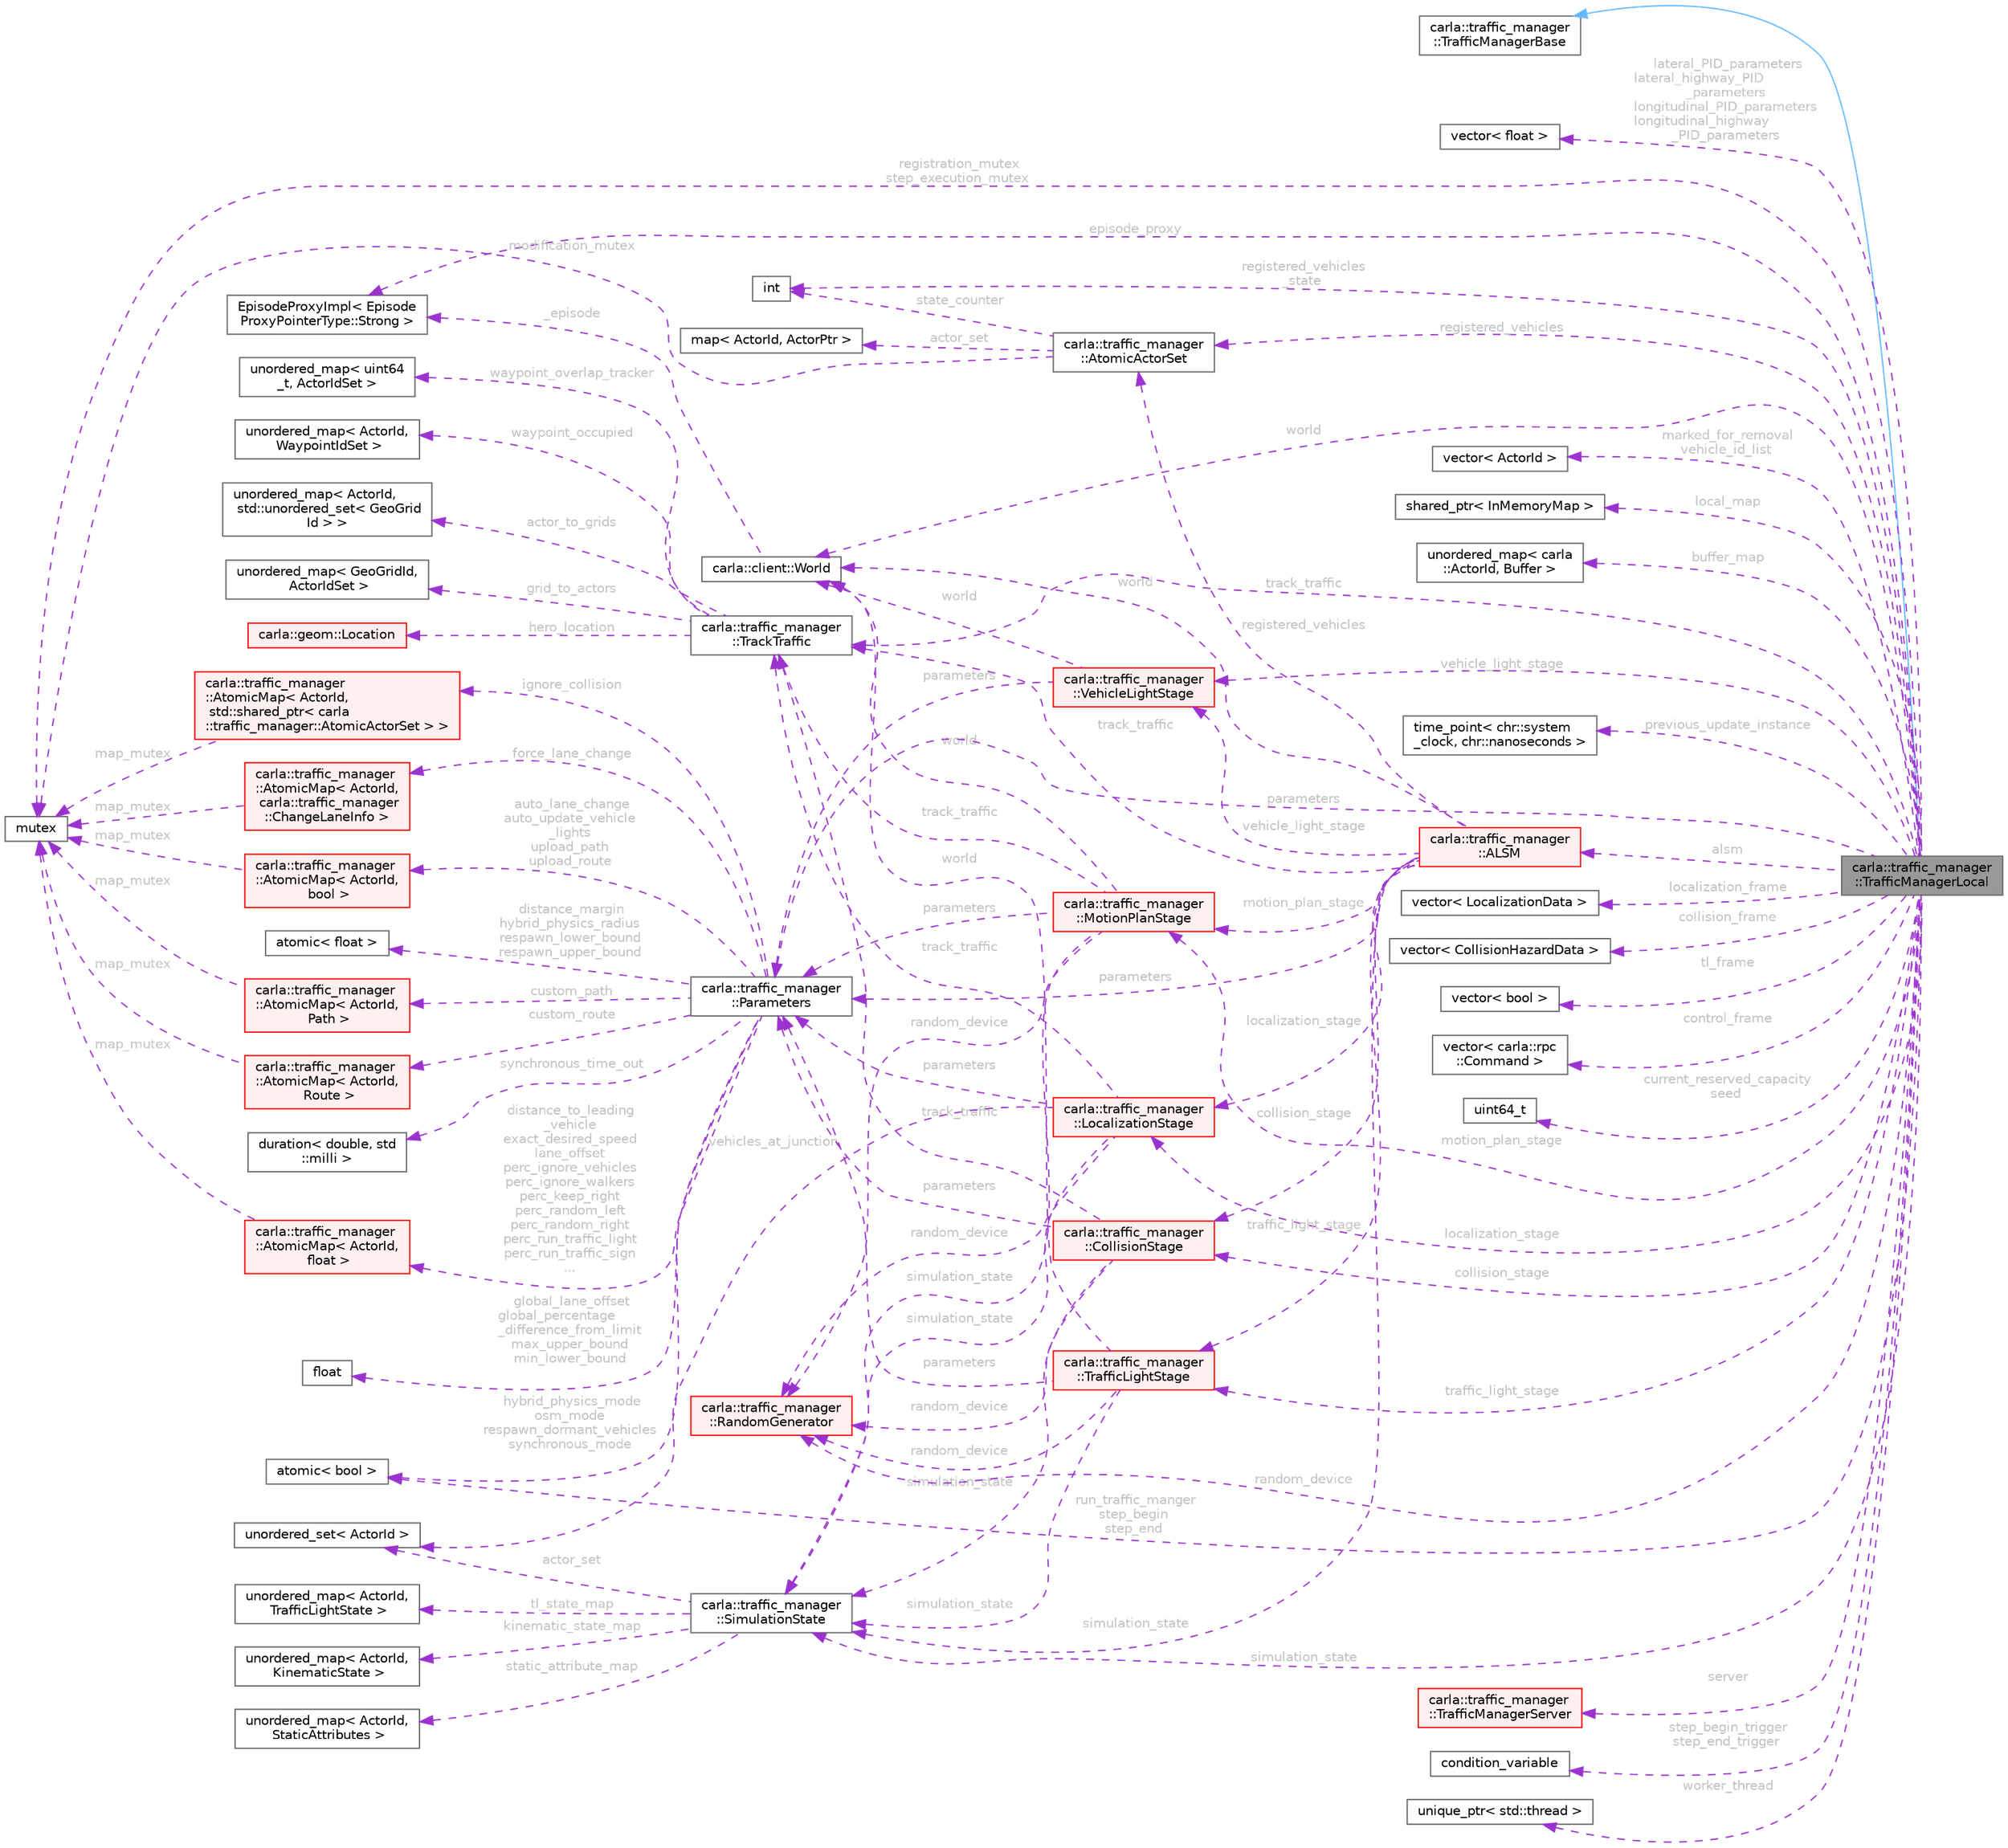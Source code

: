 digraph "carla::traffic_manager::TrafficManagerLocal"
{
 // INTERACTIVE_SVG=YES
 // LATEX_PDF_SIZE
  bgcolor="transparent";
  edge [fontname=Helvetica,fontsize=10,labelfontname=Helvetica,labelfontsize=10];
  node [fontname=Helvetica,fontsize=10,shape=box,height=0.2,width=0.4];
  rankdir="LR";
  Node1 [id="Node000001",label="carla::traffic_manager\l::TrafficManagerLocal",height=0.2,width=0.4,color="gray40", fillcolor="grey60", style="filled", fontcolor="black",tooltip="The function of this class is to integrate all the various stages of the traffic manager appropriatel..."];
  Node2 -> Node1 [id="edge1_Node000001_Node000002",dir="back",color="steelblue1",style="solid",tooltip=" "];
  Node2 [id="Node000002",label="carla::traffic_manager\l::TrafficManagerBase",height=0.2,width=0.4,color="gray40", fillcolor="white", style="filled",URL="$dc/d92/classcarla_1_1traffic__manager_1_1TrafficManagerBase.html",tooltip="The function of this class is to integrate all the various stages of the traffic manager appropriatel..."];
  Node3 -> Node1 [id="edge2_Node000001_Node000003",dir="back",color="darkorchid3",style="dashed",tooltip=" ",label=" lateral_PID_parameters\nlateral_highway_PID\l_parameters\nlongitudinal_PID_parameters\nlongitudinal_highway\l_PID_parameters",fontcolor="grey" ];
  Node3 [id="Node000003",label="vector\< float \>",height=0.2,width=0.4,color="gray40", fillcolor="white", style="filled",tooltip=" "];
  Node4 -> Node1 [id="edge3_Node000001_Node000004",dir="back",color="darkorchid3",style="dashed",tooltip=" ",label=" episode_proxy",fontcolor="grey" ];
  Node4 [id="Node000004",label="EpisodeProxyImpl\< Episode\lProxyPointerType::Strong \>",height=0.2,width=0.4,color="gray40", fillcolor="white", style="filled",tooltip=" "];
  Node5 -> Node1 [id="edge4_Node000001_Node000005",dir="back",color="darkorchid3",style="dashed",tooltip=" ",label=" world",fontcolor="grey" ];
  Node5 [id="Node000005",label="carla::client::World",height=0.2,width=0.4,color="gray40", fillcolor="white", style="filled",URL="$db/d1f/classcarla_1_1client_1_1World.html",tooltip=" "];
  Node4 -> Node5 [id="edge5_Node000005_Node000004",dir="back",color="darkorchid3",style="dashed",tooltip=" ",label=" _episode",fontcolor="grey" ];
  Node6 -> Node1 [id="edge6_Node000001_Node000006",dir="back",color="darkorchid3",style="dashed",tooltip=" ",label=" registered_vehicles",fontcolor="grey" ];
  Node6 [id="Node000006",label="carla::traffic_manager\l::AtomicActorSet",height=0.2,width=0.4,color="gray40", fillcolor="white", style="filled",URL="$d6/d8c/classcarla_1_1traffic__manager_1_1AtomicActorSet.html",tooltip=" "];
  Node7 -> Node6 [id="edge7_Node000006_Node000007",dir="back",color="darkorchid3",style="dashed",tooltip=" ",label=" modification_mutex",fontcolor="grey" ];
  Node7 [id="Node000007",label="mutex",height=0.2,width=0.4,color="gray40", fillcolor="white", style="filled",tooltip=" "];
  Node8 -> Node6 [id="edge8_Node000006_Node000008",dir="back",color="darkorchid3",style="dashed",tooltip=" ",label=" actor_set",fontcolor="grey" ];
  Node8 [id="Node000008",label="map\< ActorId, ActorPtr \>",height=0.2,width=0.4,color="gray40", fillcolor="white", style="filled",tooltip=" "];
  Node9 -> Node6 [id="edge9_Node000006_Node000009",dir="back",color="darkorchid3",style="dashed",tooltip=" ",label=" state_counter",fontcolor="grey" ];
  Node9 [id="Node000009",label="int",height=0.2,width=0.4,color="gray40", fillcolor="white", style="filled",tooltip=" "];
  Node9 -> Node1 [id="edge10_Node000001_Node000009",dir="back",color="darkorchid3",style="dashed",tooltip=" ",label=" registered_vehicles\l_state",fontcolor="grey" ];
  Node10 -> Node1 [id="edge11_Node000001_Node000010",dir="back",color="darkorchid3",style="dashed",tooltip=" ",label=" marked_for_removal\nvehicle_id_list",fontcolor="grey" ];
  Node10 [id="Node000010",label="vector\< ActorId \>",height=0.2,width=0.4,color="gray40", fillcolor="white", style="filled",tooltip=" "];
  Node11 -> Node1 [id="edge12_Node000001_Node000011",dir="back",color="darkorchid3",style="dashed",tooltip=" ",label=" local_map",fontcolor="grey" ];
  Node11 [id="Node000011",label="shared_ptr\< InMemoryMap \>",height=0.2,width=0.4,color="gray40", fillcolor="white", style="filled",tooltip=" "];
  Node12 -> Node1 [id="edge13_Node000001_Node000012",dir="back",color="darkorchid3",style="dashed",tooltip=" ",label=" buffer_map",fontcolor="grey" ];
  Node12 [id="Node000012",label="unordered_map\< carla\l::ActorId, Buffer \>",height=0.2,width=0.4,color="gray40", fillcolor="white", style="filled",tooltip=" "];
  Node13 -> Node1 [id="edge14_Node000001_Node000013",dir="back",color="darkorchid3",style="dashed",tooltip=" ",label=" track_traffic",fontcolor="grey" ];
  Node13 [id="Node000013",label="carla::traffic_manager\l::TrackTraffic",height=0.2,width=0.4,color="gray40", fillcolor="white", style="filled",URL="$d2/d36/classcarla_1_1traffic__manager_1_1TrackTraffic.html",tooltip=" "];
  Node14 -> Node13 [id="edge15_Node000013_Node000014",dir="back",color="darkorchid3",style="dashed",tooltip=" ",label=" waypoint_overlap_tracker",fontcolor="grey" ];
  Node14 [id="Node000014",label="unordered_map\< uint64\l_t, ActorIdSet \>",height=0.2,width=0.4,color="gray40", fillcolor="white", style="filled",tooltip=" "];
  Node15 -> Node13 [id="edge16_Node000013_Node000015",dir="back",color="darkorchid3",style="dashed",tooltip=" ",label=" waypoint_occupied",fontcolor="grey" ];
  Node15 [id="Node000015",label="unordered_map\< ActorId,\l WaypointIdSet \>",height=0.2,width=0.4,color="gray40", fillcolor="white", style="filled",tooltip=" "];
  Node16 -> Node13 [id="edge17_Node000013_Node000016",dir="back",color="darkorchid3",style="dashed",tooltip=" ",label=" actor_to_grids",fontcolor="grey" ];
  Node16 [id="Node000016",label="unordered_map\< ActorId,\l std::unordered_set\< GeoGrid\lId \> \>",height=0.2,width=0.4,color="gray40", fillcolor="white", style="filled",tooltip=" "];
  Node17 -> Node13 [id="edge18_Node000013_Node000017",dir="back",color="darkorchid3",style="dashed",tooltip=" ",label=" grid_to_actors",fontcolor="grey" ];
  Node17 [id="Node000017",label="unordered_map\< GeoGridId,\l ActorIdSet \>",height=0.2,width=0.4,color="gray40", fillcolor="white", style="filled",tooltip=" "];
  Node18 -> Node13 [id="edge19_Node000013_Node000018",dir="back",color="darkorchid3",style="dashed",tooltip=" ",label=" hero_location",fontcolor="grey" ];
  Node18 [id="Node000018",label="carla::geom::Location",height=0.2,width=0.4,color="red", fillcolor="#FFF0F0", style="filled",URL="$de/d23/classcarla_1_1geom_1_1Location.html",tooltip=" "];
  Node21 -> Node1 [id="edge20_Node000001_Node000021",dir="back",color="darkorchid3",style="dashed",tooltip=" ",label=" simulation_state",fontcolor="grey" ];
  Node21 [id="Node000021",label="carla::traffic_manager\l::SimulationState",height=0.2,width=0.4,color="gray40", fillcolor="white", style="filled",URL="$d9/d2b/classcarla_1_1traffic__manager_1_1SimulationState.html",tooltip="This class holds the state of all the vehicles in the simlation."];
  Node22 -> Node21 [id="edge21_Node000021_Node000022",dir="back",color="darkorchid3",style="dashed",tooltip=" ",label=" actor_set",fontcolor="grey" ];
  Node22 [id="Node000022",label="unordered_set\< ActorId \>",height=0.2,width=0.4,color="gray40", fillcolor="white", style="filled",tooltip=" "];
  Node23 -> Node21 [id="edge22_Node000021_Node000023",dir="back",color="darkorchid3",style="dashed",tooltip=" ",label=" kinematic_state_map",fontcolor="grey" ];
  Node23 [id="Node000023",label="unordered_map\< ActorId,\l KinematicState \>",height=0.2,width=0.4,color="gray40", fillcolor="white", style="filled",tooltip=" "];
  Node24 -> Node21 [id="edge23_Node000021_Node000024",dir="back",color="darkorchid3",style="dashed",tooltip=" ",label=" static_attribute_map",fontcolor="grey" ];
  Node24 [id="Node000024",label="unordered_map\< ActorId,\l StaticAttributes \>",height=0.2,width=0.4,color="gray40", fillcolor="white", style="filled",tooltip=" "];
  Node25 -> Node21 [id="edge24_Node000021_Node000025",dir="back",color="darkorchid3",style="dashed",tooltip=" ",label=" tl_state_map",fontcolor="grey" ];
  Node25 [id="Node000025",label="unordered_map\< ActorId,\l TrafficLightState \>",height=0.2,width=0.4,color="gray40", fillcolor="white", style="filled",tooltip=" "];
  Node26 -> Node1 [id="edge25_Node000001_Node000026",dir="back",color="darkorchid3",style="dashed",tooltip=" ",label=" previous_update_instance",fontcolor="grey" ];
  Node26 [id="Node000026",label="time_point\< chr::system\l_clock, chr::nanoseconds \>",height=0.2,width=0.4,color="gray40", fillcolor="white", style="filled",tooltip=" "];
  Node27 -> Node1 [id="edge26_Node000001_Node000027",dir="back",color="darkorchid3",style="dashed",tooltip=" ",label=" parameters",fontcolor="grey" ];
  Node27 [id="Node000027",label="carla::traffic_manager\l::Parameters",height=0.2,width=0.4,color="gray40", fillcolor="white", style="filled",URL="$d6/ddb/classcarla_1_1traffic__manager_1_1Parameters.html",tooltip=" "];
  Node28 -> Node27 [id="edge27_Node000027_Node000028",dir="back",color="darkorchid3",style="dashed",tooltip=" ",label=" distance_to_leading\l_vehicle\nexact_desired_speed\nlane_offset\nperc_ignore_vehicles\nperc_ignore_walkers\nperc_keep_right\nperc_random_left\nperc_random_right\nperc_run_traffic_light\nperc_run_traffic_sign\n...",fontcolor="grey" ];
  Node28 [id="Node000028",label="carla::traffic_manager\l::AtomicMap\< ActorId,\l float \>",height=0.2,width=0.4,color="red", fillcolor="#FFF0F0", style="filled",URL="$d7/d02/classcarla_1_1traffic__manager_1_1AtomicMap.html",tooltip=" "];
  Node7 -> Node28 [id="edge28_Node000028_Node000007",dir="back",color="darkorchid3",style="dashed",tooltip=" ",label=" map_mutex",fontcolor="grey" ];
  Node20 -> Node27 [id="edge29_Node000027_Node000020",dir="back",color="darkorchid3",style="dashed",tooltip=" ",label=" global_lane_offset\nglobal_percentage\l_difference_from_limit\nmax_upper_bound\nmin_lower_bound",fontcolor="grey" ];
  Node20 [id="Node000020",label="float",height=0.2,width=0.4,color="gray40", fillcolor="white", style="filled",tooltip=" "];
  Node32 -> Node27 [id="edge30_Node000027_Node000032",dir="back",color="darkorchid3",style="dashed",tooltip=" ",label=" ignore_collision",fontcolor="grey" ];
  Node32 [id="Node000032",label="carla::traffic_manager\l::AtomicMap\< ActorId,\l std::shared_ptr\< carla\l::traffic_manager::AtomicActorSet \> \>",height=0.2,width=0.4,color="red", fillcolor="#FFF0F0", style="filled",URL="$d7/d02/classcarla_1_1traffic__manager_1_1AtomicMap.html",tooltip=" "];
  Node7 -> Node32 [id="edge31_Node000032_Node000007",dir="back",color="darkorchid3",style="dashed",tooltip=" ",label=" map_mutex",fontcolor="grey" ];
  Node34 -> Node27 [id="edge32_Node000027_Node000034",dir="back",color="darkorchid3",style="dashed",tooltip=" ",label=" force_lane_change",fontcolor="grey" ];
  Node34 [id="Node000034",label="carla::traffic_manager\l::AtomicMap\< ActorId,\l carla::traffic_manager\l::ChangeLaneInfo \>",height=0.2,width=0.4,color="red", fillcolor="#FFF0F0", style="filled",URL="$d7/d02/classcarla_1_1traffic__manager_1_1AtomicMap.html",tooltip=" "];
  Node7 -> Node34 [id="edge33_Node000034_Node000007",dir="back",color="darkorchid3",style="dashed",tooltip=" ",label=" map_mutex",fontcolor="grey" ];
  Node36 -> Node27 [id="edge34_Node000027_Node000036",dir="back",color="darkorchid3",style="dashed",tooltip=" ",label=" auto_lane_change\nauto_update_vehicle\l_lights\nupload_path\nupload_route",fontcolor="grey" ];
  Node36 [id="Node000036",label="carla::traffic_manager\l::AtomicMap\< ActorId,\l bool \>",height=0.2,width=0.4,color="red", fillcolor="#FFF0F0", style="filled",URL="$d7/d02/classcarla_1_1traffic__manager_1_1AtomicMap.html",tooltip=" "];
  Node7 -> Node36 [id="edge35_Node000036_Node000007",dir="back",color="darkorchid3",style="dashed",tooltip=" ",label=" map_mutex",fontcolor="grey" ];
  Node38 -> Node27 [id="edge36_Node000027_Node000038",dir="back",color="darkorchid3",style="dashed",tooltip=" ",label=" hybrid_physics_mode\nosm_mode\nrespawn_dormant_vehicles\nsynchronous_mode",fontcolor="grey" ];
  Node38 [id="Node000038",label="atomic\< bool \>",height=0.2,width=0.4,color="gray40", fillcolor="white", style="filled",tooltip=" "];
  Node39 -> Node27 [id="edge37_Node000027_Node000039",dir="back",color="darkorchid3",style="dashed",tooltip=" ",label=" distance_margin\nhybrid_physics_radius\nrespawn_lower_bound\nrespawn_upper_bound",fontcolor="grey" ];
  Node39 [id="Node000039",label="atomic\< float \>",height=0.2,width=0.4,color="gray40", fillcolor="white", style="filled",tooltip=" "];
  Node40 -> Node27 [id="edge38_Node000027_Node000040",dir="back",color="darkorchid3",style="dashed",tooltip=" ",label=" custom_path",fontcolor="grey" ];
  Node40 [id="Node000040",label="carla::traffic_manager\l::AtomicMap\< ActorId,\l Path \>",height=0.2,width=0.4,color="red", fillcolor="#FFF0F0", style="filled",URL="$d7/d02/classcarla_1_1traffic__manager_1_1AtomicMap.html",tooltip=" "];
  Node7 -> Node40 [id="edge39_Node000040_Node000007",dir="back",color="darkorchid3",style="dashed",tooltip=" ",label=" map_mutex",fontcolor="grey" ];
  Node42 -> Node27 [id="edge40_Node000027_Node000042",dir="back",color="darkorchid3",style="dashed",tooltip=" ",label=" custom_route",fontcolor="grey" ];
  Node42 [id="Node000042",label="carla::traffic_manager\l::AtomicMap\< ActorId,\l Route \>",height=0.2,width=0.4,color="red", fillcolor="#FFF0F0", style="filled",URL="$d7/d02/classcarla_1_1traffic__manager_1_1AtomicMap.html",tooltip=" "];
  Node7 -> Node42 [id="edge41_Node000042_Node000007",dir="back",color="darkorchid3",style="dashed",tooltip=" ",label=" map_mutex",fontcolor="grey" ];
  Node44 -> Node27 [id="edge42_Node000027_Node000044",dir="back",color="darkorchid3",style="dashed",tooltip=" ",label=" synchronous_time_out",fontcolor="grey" ];
  Node44 [id="Node000044",label="duration\< double, std\l::milli \>",height=0.2,width=0.4,color="gray40", fillcolor="white", style="filled",tooltip=" "];
  Node45 -> Node1 [id="edge43_Node000001_Node000045",dir="back",color="darkorchid3",style="dashed",tooltip=" ",label=" localization_frame",fontcolor="grey" ];
  Node45 [id="Node000045",label="vector\< LocalizationData \>",height=0.2,width=0.4,color="gray40", fillcolor="white", style="filled",tooltip=" "];
  Node46 -> Node1 [id="edge44_Node000001_Node000046",dir="back",color="darkorchid3",style="dashed",tooltip=" ",label=" collision_frame",fontcolor="grey" ];
  Node46 [id="Node000046",label="vector\< CollisionHazardData \>",height=0.2,width=0.4,color="gray40", fillcolor="white", style="filled",tooltip=" "];
  Node47 -> Node1 [id="edge45_Node000001_Node000047",dir="back",color="darkorchid3",style="dashed",tooltip=" ",label=" tl_frame",fontcolor="grey" ];
  Node47 [id="Node000047",label="vector\< bool \>",height=0.2,width=0.4,color="gray40", fillcolor="white", style="filled",tooltip=" "];
  Node48 -> Node1 [id="edge46_Node000001_Node000048",dir="back",color="darkorchid3",style="dashed",tooltip=" ",label=" control_frame",fontcolor="grey" ];
  Node48 [id="Node000048",label="vector\< carla::rpc\l::Command \>",height=0.2,width=0.4,color="gray40", fillcolor="white", style="filled",tooltip=" "];
  Node49 -> Node1 [id="edge47_Node000001_Node000049",dir="back",color="darkorchid3",style="dashed",tooltip=" ",label=" current_reserved_capacity\nseed",fontcolor="grey" ];
  Node49 [id="Node000049",label="uint64_t",height=0.2,width=0.4,color="gray40", fillcolor="white", style="filled",tooltip=" "];
  Node50 -> Node1 [id="edge48_Node000001_Node000050",dir="back",color="darkorchid3",style="dashed",tooltip=" ",label=" localization_stage",fontcolor="grey" ];
  Node50 [id="Node000050",label="carla::traffic_manager\l::LocalizationStage",height=0.2,width=0.4,color="red", fillcolor="#FFF0F0", style="filled",URL="$d6/da2/classcarla_1_1traffic__manager_1_1LocalizationStage.html",tooltip="This class has functionality to maintain a horizon of waypoints ahead of the vehicle for it to follow..."];
  Node21 -> Node50 [id="edge49_Node000050_Node000021",dir="back",color="darkorchid3",style="dashed",tooltip=" ",label=" simulation_state",fontcolor="grey" ];
  Node13 -> Node50 [id="edge50_Node000050_Node000013",dir="back",color="darkorchid3",style="dashed",tooltip=" ",label=" track_traffic",fontcolor="grey" ];
  Node27 -> Node50 [id="edge51_Node000050_Node000027",dir="back",color="darkorchid3",style="dashed",tooltip=" ",label=" parameters",fontcolor="grey" ];
  Node22 -> Node50 [id="edge52_Node000050_Node000022",dir="back",color="darkorchid3",style="dashed",tooltip=" ",label=" vehicles_at_junction",fontcolor="grey" ];
  Node59 -> Node50 [id="edge53_Node000050_Node000059",dir="back",color="darkorchid3",style="dashed",tooltip=" ",label=" random_device",fontcolor="grey" ];
  Node59 [id="Node000059",label="carla::traffic_manager\l::RandomGenerator",height=0.2,width=0.4,color="red", fillcolor="#FFF0F0", style="filled",URL="$d2/df0/classcarla_1_1traffic__manager_1_1RandomGenerator.html",tooltip=" "];
  Node62 -> Node1 [id="edge54_Node000001_Node000062",dir="back",color="darkorchid3",style="dashed",tooltip=" ",label=" collision_stage",fontcolor="grey" ];
  Node62 [id="Node000062",label="carla::traffic_manager\l::CollisionStage",height=0.2,width=0.4,color="red", fillcolor="#FFF0F0", style="filled",URL="$d1/d26/classcarla_1_1traffic__manager_1_1CollisionStage.html",tooltip="This class has functionality to detect potential collision with a nearby actor."];
  Node21 -> Node62 [id="edge55_Node000062_Node000021",dir="back",color="darkorchid3",style="dashed",tooltip=" ",label=" simulation_state",fontcolor="grey" ];
  Node13 -> Node62 [id="edge56_Node000062_Node000013",dir="back",color="darkorchid3",style="dashed",tooltip=" ",label=" track_traffic",fontcolor="grey" ];
  Node27 -> Node62 [id="edge57_Node000062_Node000027",dir="back",color="darkorchid3",style="dashed",tooltip=" ",label=" parameters",fontcolor="grey" ];
  Node59 -> Node62 [id="edge58_Node000062_Node000059",dir="back",color="darkorchid3",style="dashed",tooltip=" ",label=" random_device",fontcolor="grey" ];
  Node68 -> Node1 [id="edge59_Node000001_Node000068",dir="back",color="darkorchid3",style="dashed",tooltip=" ",label=" traffic_light_stage",fontcolor="grey" ];
  Node68 [id="Node000068",label="carla::traffic_manager\l::TrafficLightStage",height=0.2,width=0.4,color="red", fillcolor="#FFF0F0", style="filled",URL="$d5/db3/classcarla_1_1traffic__manager_1_1TrafficLightStage.html",tooltip="This class has functionality for responding to traffic lights and managing entry into non-signalized ..."];
  Node21 -> Node68 [id="edge60_Node000068_Node000021",dir="back",color="darkorchid3",style="dashed",tooltip=" ",label=" simulation_state",fontcolor="grey" ];
  Node27 -> Node68 [id="edge61_Node000068_Node000027",dir="back",color="darkorchid3",style="dashed",tooltip=" ",label=" parameters",fontcolor="grey" ];
  Node5 -> Node68 [id="edge62_Node000068_Node000005",dir="back",color="darkorchid3",style="dashed",tooltip=" ",label=" world",fontcolor="grey" ];
  Node59 -> Node68 [id="edge63_Node000068_Node000059",dir="back",color="darkorchid3",style="dashed",tooltip=" ",label=" random_device",fontcolor="grey" ];
  Node76 -> Node1 [id="edge64_Node000001_Node000076",dir="back",color="darkorchid3",style="dashed",tooltip=" ",label=" motion_plan_stage",fontcolor="grey" ];
  Node76 [id="Node000076",label="carla::traffic_manager\l::MotionPlanStage",height=0.2,width=0.4,color="red", fillcolor="#FFF0F0", style="filled",URL="$dd/df9/classcarla_1_1traffic__manager_1_1MotionPlanStage.html",tooltip=" "];
  Node21 -> Node76 [id="edge65_Node000076_Node000021",dir="back",color="darkorchid3",style="dashed",tooltip=" ",label=" simulation_state",fontcolor="grey" ];
  Node27 -> Node76 [id="edge66_Node000076_Node000027",dir="back",color="darkorchid3",style="dashed",tooltip=" ",label=" parameters",fontcolor="grey" ];
  Node13 -> Node76 [id="edge67_Node000076_Node000013",dir="back",color="darkorchid3",style="dashed",tooltip=" ",label=" track_traffic",fontcolor="grey" ];
  Node5 -> Node76 [id="edge68_Node000076_Node000005",dir="back",color="darkorchid3",style="dashed",tooltip=" ",label=" world",fontcolor="grey" ];
  Node59 -> Node76 [id="edge69_Node000076_Node000059",dir="back",color="darkorchid3",style="dashed",tooltip=" ",label=" random_device",fontcolor="grey" ];
  Node83 -> Node1 [id="edge70_Node000001_Node000083",dir="back",color="darkorchid3",style="dashed",tooltip=" ",label=" vehicle_light_stage",fontcolor="grey" ];
  Node83 [id="Node000083",label="carla::traffic_manager\l::VehicleLightStage",height=0.2,width=0.4,color="red", fillcolor="#FFF0F0", style="filled",URL="$dd/de2/classcarla_1_1traffic__manager_1_1VehicleLightStage.html",tooltip="This class has functionality for turning on/off the vehicle lights according to the current vehicle s..."];
  Node27 -> Node83 [id="edge71_Node000083_Node000027",dir="back",color="darkorchid3",style="dashed",tooltip=" ",label=" parameters",fontcolor="grey" ];
  Node5 -> Node83 [id="edge72_Node000083_Node000005",dir="back",color="darkorchid3",style="dashed",tooltip=" ",label=" world",fontcolor="grey" ];
  Node86 -> Node1 [id="edge73_Node000001_Node000086",dir="back",color="darkorchid3",style="dashed",tooltip=" ",label=" alsm",fontcolor="grey" ];
  Node86 [id="Node000086",label="carla::traffic_manager\l::ALSM",height=0.2,width=0.4,color="red", fillcolor="#FFF0F0", style="filled",URL="$d2/d75/classcarla_1_1traffic__manager_1_1ALSM.html",tooltip="ALSM: Agent Lifecycle and State Managerment This class has functionality to update the local cache of..."];
  Node6 -> Node86 [id="edge74_Node000086_Node000006",dir="back",color="darkorchid3",style="dashed",tooltip=" ",label=" registered_vehicles",fontcolor="grey" ];
  Node13 -> Node86 [id="edge75_Node000086_Node000013",dir="back",color="darkorchid3",style="dashed",tooltip=" ",label=" track_traffic",fontcolor="grey" ];
  Node27 -> Node86 [id="edge76_Node000086_Node000027",dir="back",color="darkorchid3",style="dashed",tooltip=" ",label=" parameters",fontcolor="grey" ];
  Node5 -> Node86 [id="edge77_Node000086_Node000005",dir="back",color="darkorchid3",style="dashed",tooltip=" ",label=" world",fontcolor="grey" ];
  Node21 -> Node86 [id="edge78_Node000086_Node000021",dir="back",color="darkorchid3",style="dashed",tooltip=" ",label=" simulation_state",fontcolor="grey" ];
  Node50 -> Node86 [id="edge79_Node000086_Node000050",dir="back",color="darkorchid3",style="dashed",tooltip=" ",label=" localization_stage",fontcolor="grey" ];
  Node62 -> Node86 [id="edge80_Node000086_Node000062",dir="back",color="darkorchid3",style="dashed",tooltip=" ",label=" collision_stage",fontcolor="grey" ];
  Node68 -> Node86 [id="edge81_Node000086_Node000068",dir="back",color="darkorchid3",style="dashed",tooltip=" ",label=" traffic_light_stage",fontcolor="grey" ];
  Node76 -> Node86 [id="edge82_Node000086_Node000076",dir="back",color="darkorchid3",style="dashed",tooltip=" ",label=" motion_plan_stage",fontcolor="grey" ];
  Node83 -> Node86 [id="edge83_Node000086_Node000083",dir="back",color="darkorchid3",style="dashed",tooltip=" ",label=" vehicle_light_stage",fontcolor="grey" ];
  Node89 -> Node1 [id="edge84_Node000001_Node000089",dir="back",color="darkorchid3",style="dashed",tooltip=" ",label=" server",fontcolor="grey" ];
  Node89 [id="Node000089",label="carla::traffic_manager\l::TrafficManagerServer",height=0.2,width=0.4,color="red", fillcolor="#FFF0F0", style="filled",URL="$db/d80/classcarla_1_1traffic__manager_1_1TrafficManagerServer.html",tooltip=" "];
  Node38 -> Node1 [id="edge85_Node000001_Node000038",dir="back",color="darkorchid3",style="dashed",tooltip=" ",label=" run_traffic_manger\nstep_begin\nstep_end",fontcolor="grey" ];
  Node7 -> Node1 [id="edge86_Node000001_Node000007",dir="back",color="darkorchid3",style="dashed",tooltip=" ",label=" registration_mutex\nstep_execution_mutex",fontcolor="grey" ];
  Node92 -> Node1 [id="edge87_Node000001_Node000092",dir="back",color="darkorchid3",style="dashed",tooltip=" ",label=" step_begin_trigger\nstep_end_trigger",fontcolor="grey" ];
  Node92 [id="Node000092",label="condition_variable",height=0.2,width=0.4,color="gray40", fillcolor="white", style="filled",tooltip=" "];
  Node93 -> Node1 [id="edge88_Node000001_Node000093",dir="back",color="darkorchid3",style="dashed",tooltip=" ",label=" worker_thread",fontcolor="grey" ];
  Node93 [id="Node000093",label="unique_ptr\< std::thread \>",height=0.2,width=0.4,color="gray40", fillcolor="white", style="filled",tooltip=" "];
  Node59 -> Node1 [id="edge89_Node000001_Node000059",dir="back",color="darkorchid3",style="dashed",tooltip=" ",label=" random_device",fontcolor="grey" ];
}
